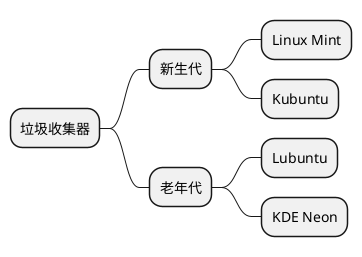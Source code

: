 @startmindmap
* 垃圾收集器
** 新生代
*** Linux Mint
*** Kubuntu

** 老年代
*** Lubuntu
*** KDE Neon

@endmindmap